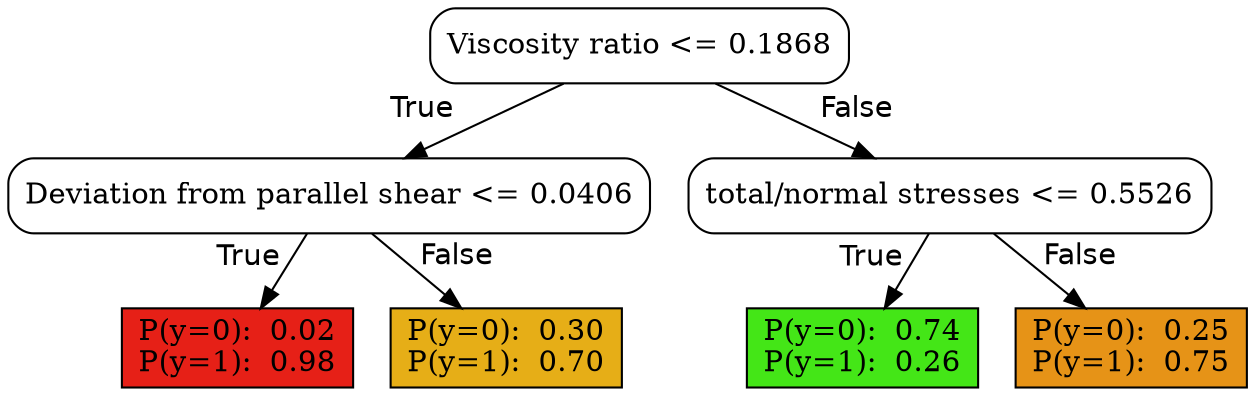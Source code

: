 digraph tree { 
 node [shape=box, style="rounded"] ; 
 edge [fontname=helvetica] ;
0 [label="Viscosity ratio <= 0.1868"];
1 [label="Deviation from parallel shear <= 0.0406"];
2 [label="P(y=0):  0.02\nP(y=1):  0.98", style=filled color="black" fillcolor="0.0080 0.9000 0.9000"];
3 [label="P(y=0):  0.30\nP(y=1):  0.70", style=filled color="black" fillcolor="0.1217 0.9000 0.9000"];
4 [label="total/normal stresses <= 0.5526"];
5 [label="P(y=0):  0.74\nP(y=1):  0.26", style=filled color="black" fillcolor="0.2971 0.9000 0.9000"];
6 [label="P(y=0):  0.25\nP(y=1):  0.75", style=filled color="black" fillcolor="0.1000 0.9000 0.9000"];
0->1 [labeldistance=2.5, labelangle=45, headlabel=True];
1->2 [labeldistance=2.5, labelangle=45, headlabel=True];
1->3 [labeldistance=2.5, labelangle=-45, headlabel=False];
0->4 [labeldistance=2.5, labelangle=-45, headlabel=False];
4->5 [labeldistance=2.5, labelangle=45, headlabel=True];
4->6 [labeldistance=2.5, labelangle=-45, headlabel=False];
}